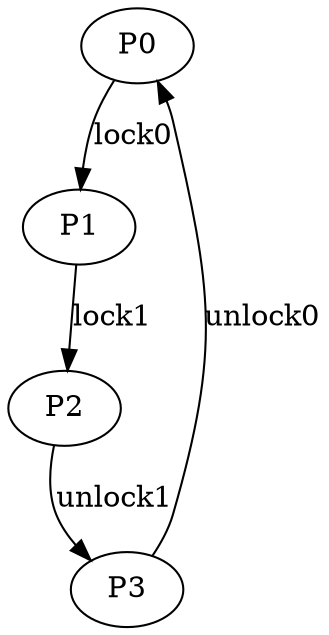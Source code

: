 digraph {
0 [label="P0"];
1 [label="P1"];
2 [label="P2"];
3 [label="P3"];
0 -> 1 [label="lock0"]
1 -> 2 [label="lock1"]
2 -> 3 [label="unlock1"]
3 -> 0 [label="unlock0"]
}
